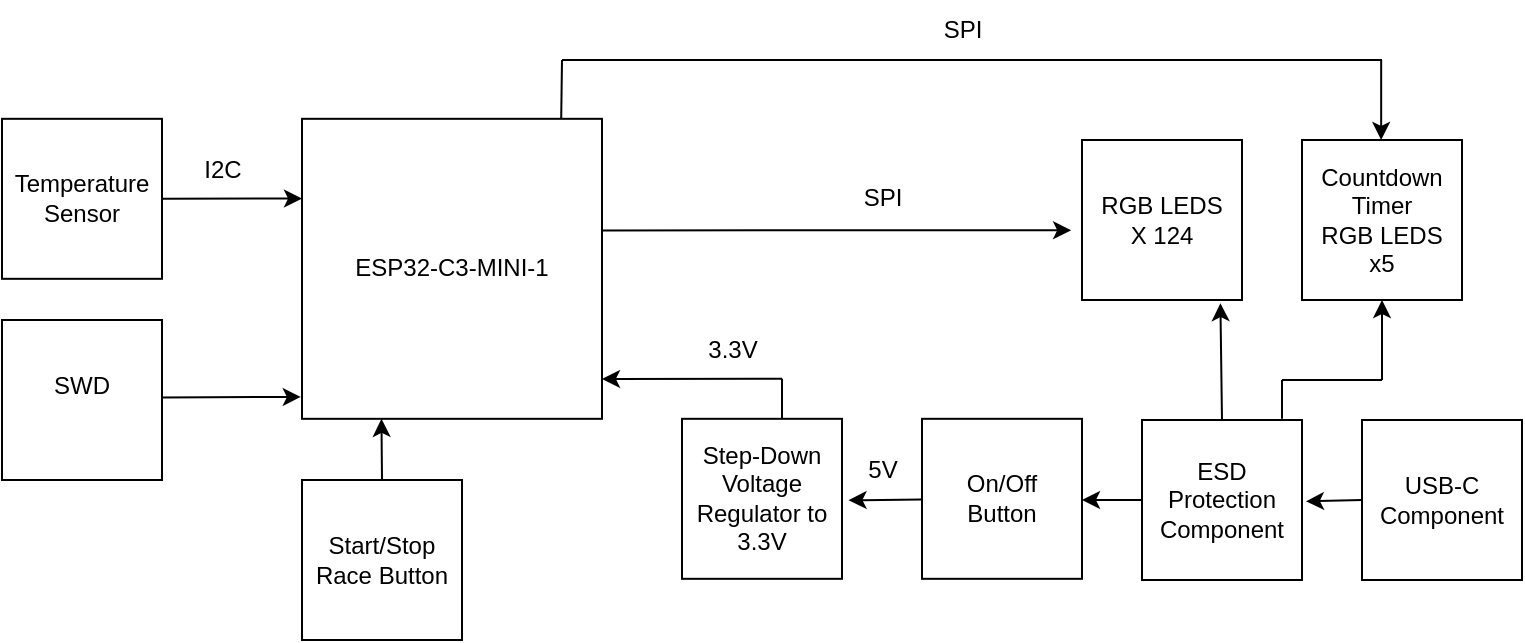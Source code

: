 <mxfile version="24.2.3" type="device">
  <diagram name="Page-1" id="NtAFpCO2j-qn-RovqE0h">
    <mxGraphModel dx="855" dy="542" grid="1" gridSize="10" guides="1" tooltips="1" connect="1" arrows="1" fold="1" page="1" pageScale="1" pageWidth="850" pageHeight="1100" math="0" shadow="0">
      <root>
        <mxCell id="0" />
        <mxCell id="1" parent="0" />
        <mxCell id="MRw95LfSZwAX-kwFUWbm-1" value="ESP32-C3-MINI-1" style="whiteSpace=wrap;html=1;aspect=fixed;" parent="1" vertex="1">
          <mxGeometry x="220" y="159.41" width="150" height="150" as="geometry" />
        </mxCell>
        <mxCell id="MRw95LfSZwAX-kwFUWbm-2" value="USB-C&lt;div&gt;Component&lt;/div&gt;" style="whiteSpace=wrap;html=1;aspect=fixed;" parent="1" vertex="1">
          <mxGeometry x="750" y="310" width="80" height="80" as="geometry" />
        </mxCell>
        <mxCell id="MRw95LfSZwAX-kwFUWbm-4" value="" style="endArrow=classic;html=1;rounded=0;entryX=0.549;entryY=1.023;entryDx=0;entryDy=0;entryPerimeter=0;" parent="1" edge="1">
          <mxGeometry width="50" height="50" relative="1" as="geometry">
            <mxPoint x="750" y="350" as="sourcePoint" />
            <mxPoint x="721.96" y="350.69" as="targetPoint" />
          </mxGeometry>
        </mxCell>
        <mxCell id="MRw95LfSZwAX-kwFUWbm-5" value="ESD Protection&lt;div&gt;Component&lt;/div&gt;" style="whiteSpace=wrap;html=1;aspect=fixed;" parent="1" vertex="1">
          <mxGeometry x="640" y="310" width="80" height="80" as="geometry" />
        </mxCell>
        <mxCell id="MRw95LfSZwAX-kwFUWbm-6" value="RGB LEDS&lt;div&gt;X 124&lt;/div&gt;" style="whiteSpace=wrap;html=1;aspect=fixed;" parent="1" vertex="1">
          <mxGeometry x="610" y="170" width="80" height="80" as="geometry" />
        </mxCell>
        <mxCell id="MRw95LfSZwAX-kwFUWbm-7" value="" style="endArrow=classic;html=1;rounded=0;exitX=0.5;exitY=0;exitDx=0;exitDy=0;entryX=0.865;entryY=1.02;entryDx=0;entryDy=0;entryPerimeter=0;" parent="1" source="MRw95LfSZwAX-kwFUWbm-5" target="MRw95LfSZwAX-kwFUWbm-6" edge="1">
          <mxGeometry width="50" height="50" relative="1" as="geometry">
            <mxPoint x="649.5" y="300" as="sourcePoint" />
            <mxPoint x="649.5" y="250" as="targetPoint" />
          </mxGeometry>
        </mxCell>
        <mxCell id="MRw95LfSZwAX-kwFUWbm-14" value="Step-Down Voltage Regulator to 3.3V" style="whiteSpace=wrap;html=1;aspect=fixed;" parent="1" vertex="1">
          <mxGeometry x="410" y="309.41" width="80" height="80" as="geometry" />
        </mxCell>
        <mxCell id="MRw95LfSZwAX-kwFUWbm-27" value="" style="endArrow=classic;html=1;rounded=0;entryX=1;entryY=0.867;entryDx=0;entryDy=0;entryPerimeter=0;" parent="1" edge="1" target="MRw95LfSZwAX-kwFUWbm-1">
          <mxGeometry width="50" height="50" relative="1" as="geometry">
            <mxPoint x="460" y="289.41" as="sourcePoint" />
            <mxPoint x="280" y="289.41" as="targetPoint" />
          </mxGeometry>
        </mxCell>
        <mxCell id="MRw95LfSZwAX-kwFUWbm-28" value="On/Off&lt;div&gt;Button&lt;/div&gt;" style="whiteSpace=wrap;html=1;aspect=fixed;" parent="1" vertex="1">
          <mxGeometry x="530" y="309.41" width="80" height="80" as="geometry" />
        </mxCell>
        <mxCell id="MRw95LfSZwAX-kwFUWbm-41" value="Start/Stop&lt;div&gt;Race Button&lt;/div&gt;" style="whiteSpace=wrap;html=1;aspect=fixed;" parent="1" vertex="1">
          <mxGeometry x="220" y="340" width="80" height="80" as="geometry" />
        </mxCell>
        <mxCell id="MRw95LfSZwAX-kwFUWbm-49" value="Countdown&lt;div&gt;Timer&lt;/div&gt;&lt;div&gt;RGB LEDS&lt;/div&gt;&lt;div&gt;x5&lt;/div&gt;" style="whiteSpace=wrap;html=1;aspect=fixed;" parent="1" vertex="1">
          <mxGeometry x="720" y="170" width="80" height="80" as="geometry" />
        </mxCell>
        <mxCell id="MRw95LfSZwAX-kwFUWbm-50" value="" style="endArrow=none;html=1;rounded=0;" parent="1" edge="1">
          <mxGeometry width="50" height="50" relative="1" as="geometry">
            <mxPoint x="710" y="290" as="sourcePoint" />
            <mxPoint x="760" y="290" as="targetPoint" />
            <Array as="points">
              <mxPoint x="760" y="290" />
            </Array>
          </mxGeometry>
        </mxCell>
        <mxCell id="MRw95LfSZwAX-kwFUWbm-51" value="" style="endArrow=classic;html=1;rounded=0;entryX=0.5;entryY=1;entryDx=0;entryDy=0;" parent="1" target="MRw95LfSZwAX-kwFUWbm-49" edge="1">
          <mxGeometry width="50" height="50" relative="1" as="geometry">
            <mxPoint x="760" y="290" as="sourcePoint" />
            <mxPoint x="760" y="260" as="targetPoint" />
          </mxGeometry>
        </mxCell>
        <mxCell id="MRw95LfSZwAX-kwFUWbm-54" value="" style="endArrow=none;html=1;rounded=0;" parent="1" edge="1">
          <mxGeometry width="50" height="50" relative="1" as="geometry">
            <mxPoint x="460" y="309.41" as="sourcePoint" />
            <mxPoint x="460" y="289.41" as="targetPoint" />
          </mxGeometry>
        </mxCell>
        <mxCell id="MRw95LfSZwAX-kwFUWbm-65" value="SWD&lt;div&gt;&lt;br&gt;&lt;/div&gt;" style="whiteSpace=wrap;html=1;aspect=fixed;" parent="1" vertex="1">
          <mxGeometry x="70" y="260" width="80" height="80" as="geometry" />
        </mxCell>
        <mxCell id="MRw95LfSZwAX-kwFUWbm-72" value="Temperature&lt;div&gt;Sensor&lt;/div&gt;" style="whiteSpace=wrap;html=1;aspect=fixed;" parent="1" vertex="1">
          <mxGeometry x="70" y="159.41" width="80" height="80" as="geometry" />
        </mxCell>
        <mxCell id="yd9ti4C-MsjZP0sG5xmx-3" value="" style="endArrow=classic;html=1;rounded=0;" parent="1" edge="1">
          <mxGeometry width="50" height="50" relative="1" as="geometry">
            <mxPoint x="260" y="340" as="sourcePoint" />
            <mxPoint x="259.73" y="309.41" as="targetPoint" />
          </mxGeometry>
        </mxCell>
        <mxCell id="yd9ti4C-MsjZP0sG5xmx-7" value="" style="endArrow=classic;html=1;rounded=0;exitX=0.996;exitY=0.484;exitDx=0;exitDy=0;entryX=-0.004;entryY=0.927;entryDx=0;entryDy=0;entryPerimeter=0;exitPerimeter=0;" parent="1" source="MRw95LfSZwAX-kwFUWbm-65" edge="1" target="MRw95LfSZwAX-kwFUWbm-1">
          <mxGeometry width="50" height="50" relative="1" as="geometry">
            <mxPoint x="260" y="339.41" as="sourcePoint" />
            <mxPoint x="259.64" y="309.41" as="targetPoint" />
          </mxGeometry>
        </mxCell>
        <mxCell id="yd9ti4C-MsjZP0sG5xmx-10" value="" style="endArrow=classic;html=1;rounded=0;exitX=0;exitY=0.5;exitDx=0;exitDy=0;entryX=-0.068;entryY=0.564;entryDx=0;entryDy=0;entryPerimeter=0;" parent="1" target="MRw95LfSZwAX-kwFUWbm-6" edge="1">
          <mxGeometry width="50" height="50" relative="1" as="geometry">
            <mxPoint x="370" y="215.2" as="sourcePoint" />
            <mxPoint x="560" y="214.41" as="targetPoint" />
          </mxGeometry>
        </mxCell>
        <mxCell id="yd9ti4C-MsjZP0sG5xmx-13" value="" style="endArrow=classic;html=1;rounded=0;entryX=1;entryY=0.507;entryDx=0;entryDy=0;entryPerimeter=0;" parent="1" target="MRw95LfSZwAX-kwFUWbm-28" edge="1">
          <mxGeometry width="50" height="50" relative="1" as="geometry">
            <mxPoint x="640" y="350" as="sourcePoint" />
            <mxPoint x="620" y="350" as="targetPoint" />
          </mxGeometry>
        </mxCell>
        <mxCell id="yd9ti4C-MsjZP0sG5xmx-14" value="" style="endArrow=classic;html=1;rounded=0;entryX=1.041;entryY=0.509;entryDx=0;entryDy=0;entryPerimeter=0;" parent="1" target="MRw95LfSZwAX-kwFUWbm-14" edge="1">
          <mxGeometry width="50" height="50" relative="1" as="geometry">
            <mxPoint x="530" y="349.8" as="sourcePoint" />
            <mxPoint x="500" y="349.8" as="targetPoint" />
          </mxGeometry>
        </mxCell>
        <mxCell id="yd9ti4C-MsjZP0sG5xmx-15" value="" style="endArrow=classic;html=1;rounded=0;exitX=1;exitY=0.5;exitDx=0;exitDy=0;" parent="1" edge="1" source="MRw95LfSZwAX-kwFUWbm-72">
          <mxGeometry width="50" height="50" relative="1" as="geometry">
            <mxPoint x="160" y="200" as="sourcePoint" />
            <mxPoint x="220" y="199.25" as="targetPoint" />
          </mxGeometry>
        </mxCell>
        <mxCell id="2tE8rmbaCQlYZUPzmlaC-4" value="5V" style="text;html=1;align=center;verticalAlign=middle;resizable=0;points=[];autosize=1;strokeColor=none;fillColor=none;" vertex="1" parent="1">
          <mxGeometry x="490" y="320" width="40" height="30" as="geometry" />
        </mxCell>
        <mxCell id="2tE8rmbaCQlYZUPzmlaC-5" value="3.3V" style="text;html=1;align=center;verticalAlign=middle;resizable=0;points=[];autosize=1;strokeColor=none;fillColor=none;" vertex="1" parent="1">
          <mxGeometry x="410" y="260" width="50" height="30" as="geometry" />
        </mxCell>
        <mxCell id="2tE8rmbaCQlYZUPzmlaC-7" value="SPI" style="text;html=1;align=center;verticalAlign=middle;resizable=0;points=[];autosize=1;strokeColor=none;fillColor=none;" vertex="1" parent="1">
          <mxGeometry x="490" y="184.41" width="40" height="30" as="geometry" />
        </mxCell>
        <mxCell id="2tE8rmbaCQlYZUPzmlaC-9" value="" style="endArrow=none;html=1;rounded=0;" edge="1" parent="1">
          <mxGeometry width="50" height="50" relative="1" as="geometry">
            <mxPoint x="350" y="130" as="sourcePoint" />
            <mxPoint x="760" y="130" as="targetPoint" />
          </mxGeometry>
        </mxCell>
        <mxCell id="2tE8rmbaCQlYZUPzmlaC-11" value="SPI" style="text;html=1;align=center;verticalAlign=middle;resizable=0;points=[];autosize=1;strokeColor=none;fillColor=none;" vertex="1" parent="1">
          <mxGeometry x="530" y="100" width="40" height="30" as="geometry" />
        </mxCell>
        <mxCell id="2tE8rmbaCQlYZUPzmlaC-12" value="I2C" style="text;html=1;align=center;verticalAlign=middle;resizable=0;points=[];autosize=1;strokeColor=none;fillColor=none;" vertex="1" parent="1">
          <mxGeometry x="160" y="170" width="40" height="30" as="geometry" />
        </mxCell>
        <mxCell id="2tE8rmbaCQlYZUPzmlaC-13" value="" style="endArrow=none;html=1;rounded=0;" edge="1" parent="1">
          <mxGeometry width="50" height="50" relative="1" as="geometry">
            <mxPoint x="710" y="309.41" as="sourcePoint" />
            <mxPoint x="710" y="290" as="targetPoint" />
          </mxGeometry>
        </mxCell>
        <mxCell id="2tE8rmbaCQlYZUPzmlaC-15" value="" style="endArrow=classic;html=1;rounded=0;" edge="1" parent="1">
          <mxGeometry width="50" height="50" relative="1" as="geometry">
            <mxPoint x="759.58" y="130" as="sourcePoint" />
            <mxPoint x="759.58" y="170" as="targetPoint" />
          </mxGeometry>
        </mxCell>
        <mxCell id="2tE8rmbaCQlYZUPzmlaC-17" value="" style="endArrow=none;html=1;rounded=0;exitX=0.864;exitY=-0.001;exitDx=0;exitDy=0;exitPerimeter=0;" edge="1" parent="1" source="MRw95LfSZwAX-kwFUWbm-1">
          <mxGeometry width="50" height="50" relative="1" as="geometry">
            <mxPoint x="300" y="180" as="sourcePoint" />
            <mxPoint x="350" y="130" as="targetPoint" />
          </mxGeometry>
        </mxCell>
      </root>
    </mxGraphModel>
  </diagram>
</mxfile>
